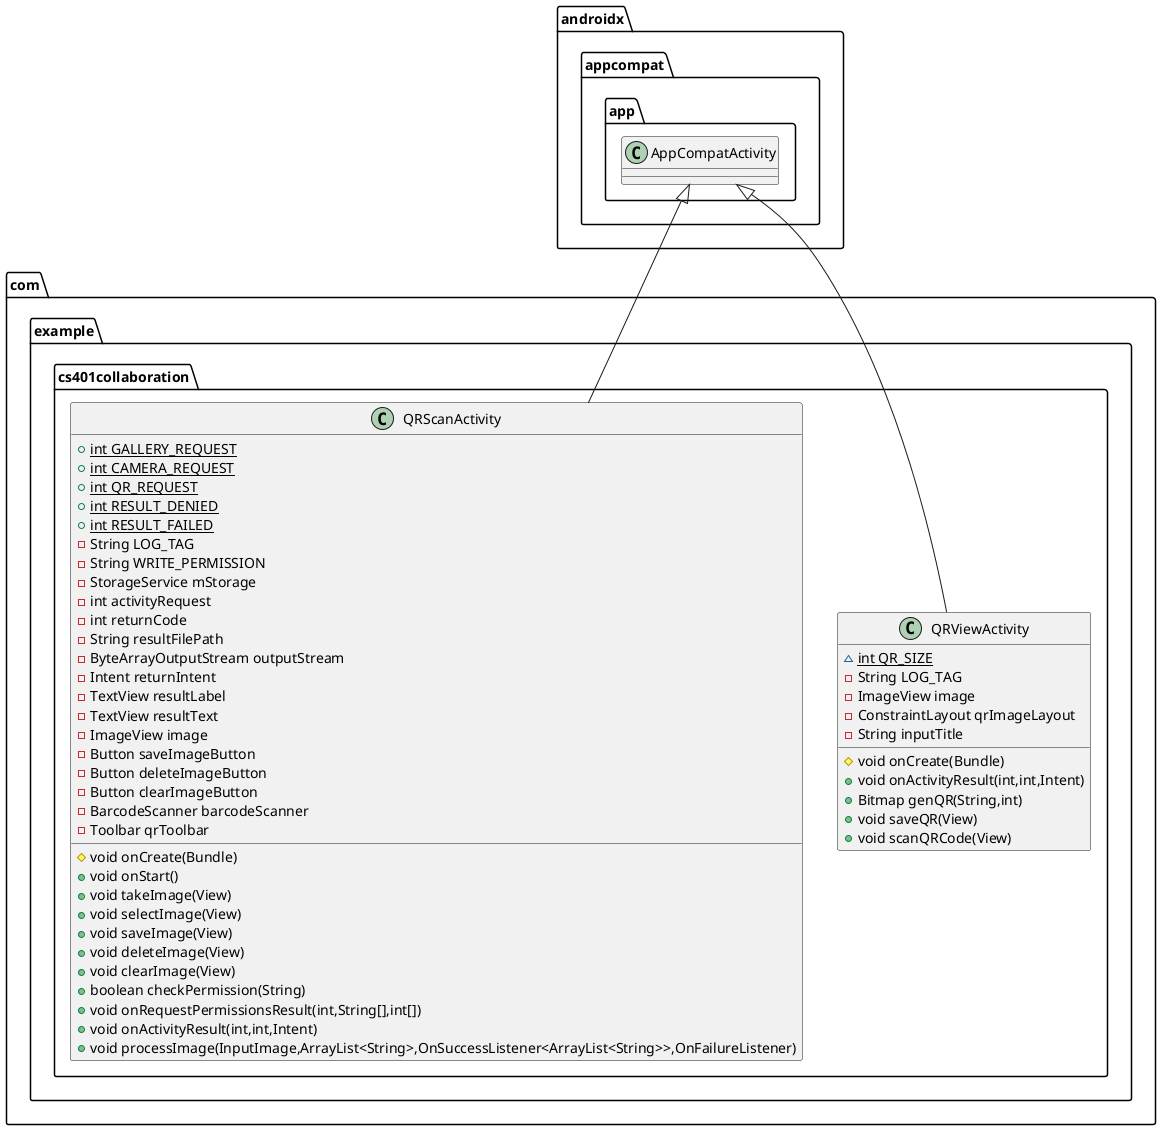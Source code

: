 @startuml
class com.example.cs401collaboration.QRViewActivity {
~ {static} int QR_SIZE
- String LOG_TAG
- ImageView image
- ConstraintLayout qrImageLayout
- String inputTitle
# void onCreate(Bundle)
+ void onActivityResult(int,int,Intent)
+ Bitmap genQR(String,int)
+ void saveQR(View)
+ void scanQRCode(View)
}
class com.example.cs401collaboration.QRScanActivity {
+ {static} int GALLERY_REQUEST
+ {static} int CAMERA_REQUEST
+ {static} int QR_REQUEST
+ {static} int RESULT_DENIED
+ {static} int RESULT_FAILED
- String LOG_TAG
- String WRITE_PERMISSION
- StorageService mStorage
- int activityRequest
- int returnCode
- String resultFilePath
- ByteArrayOutputStream outputStream
- Intent returnIntent
- TextView resultLabel
- TextView resultText
- ImageView image
- Button saveImageButton
- Button deleteImageButton
- Button clearImageButton
- BarcodeScanner barcodeScanner
- Toolbar qrToolbar
# void onCreate(Bundle)
+ void onStart()
+ void takeImage(View)
+ void selectImage(View)
+ void saveImage(View)
+ void deleteImage(View)
+ void clearImage(View)
+ boolean checkPermission(String)
+ void onRequestPermissionsResult(int,String[],int[])
+ void onActivityResult(int,int,Intent)
+ void processImage(InputImage,ArrayList<String>,OnSuccessListener<ArrayList<String>>,OnFailureListener)
}


androidx.appcompat.app.AppCompatActivity <|-- com.example.cs401collaboration.QRViewActivity
androidx.appcompat.app.AppCompatActivity <|-- com.example.cs401collaboration.QRScanActivity
@enduml